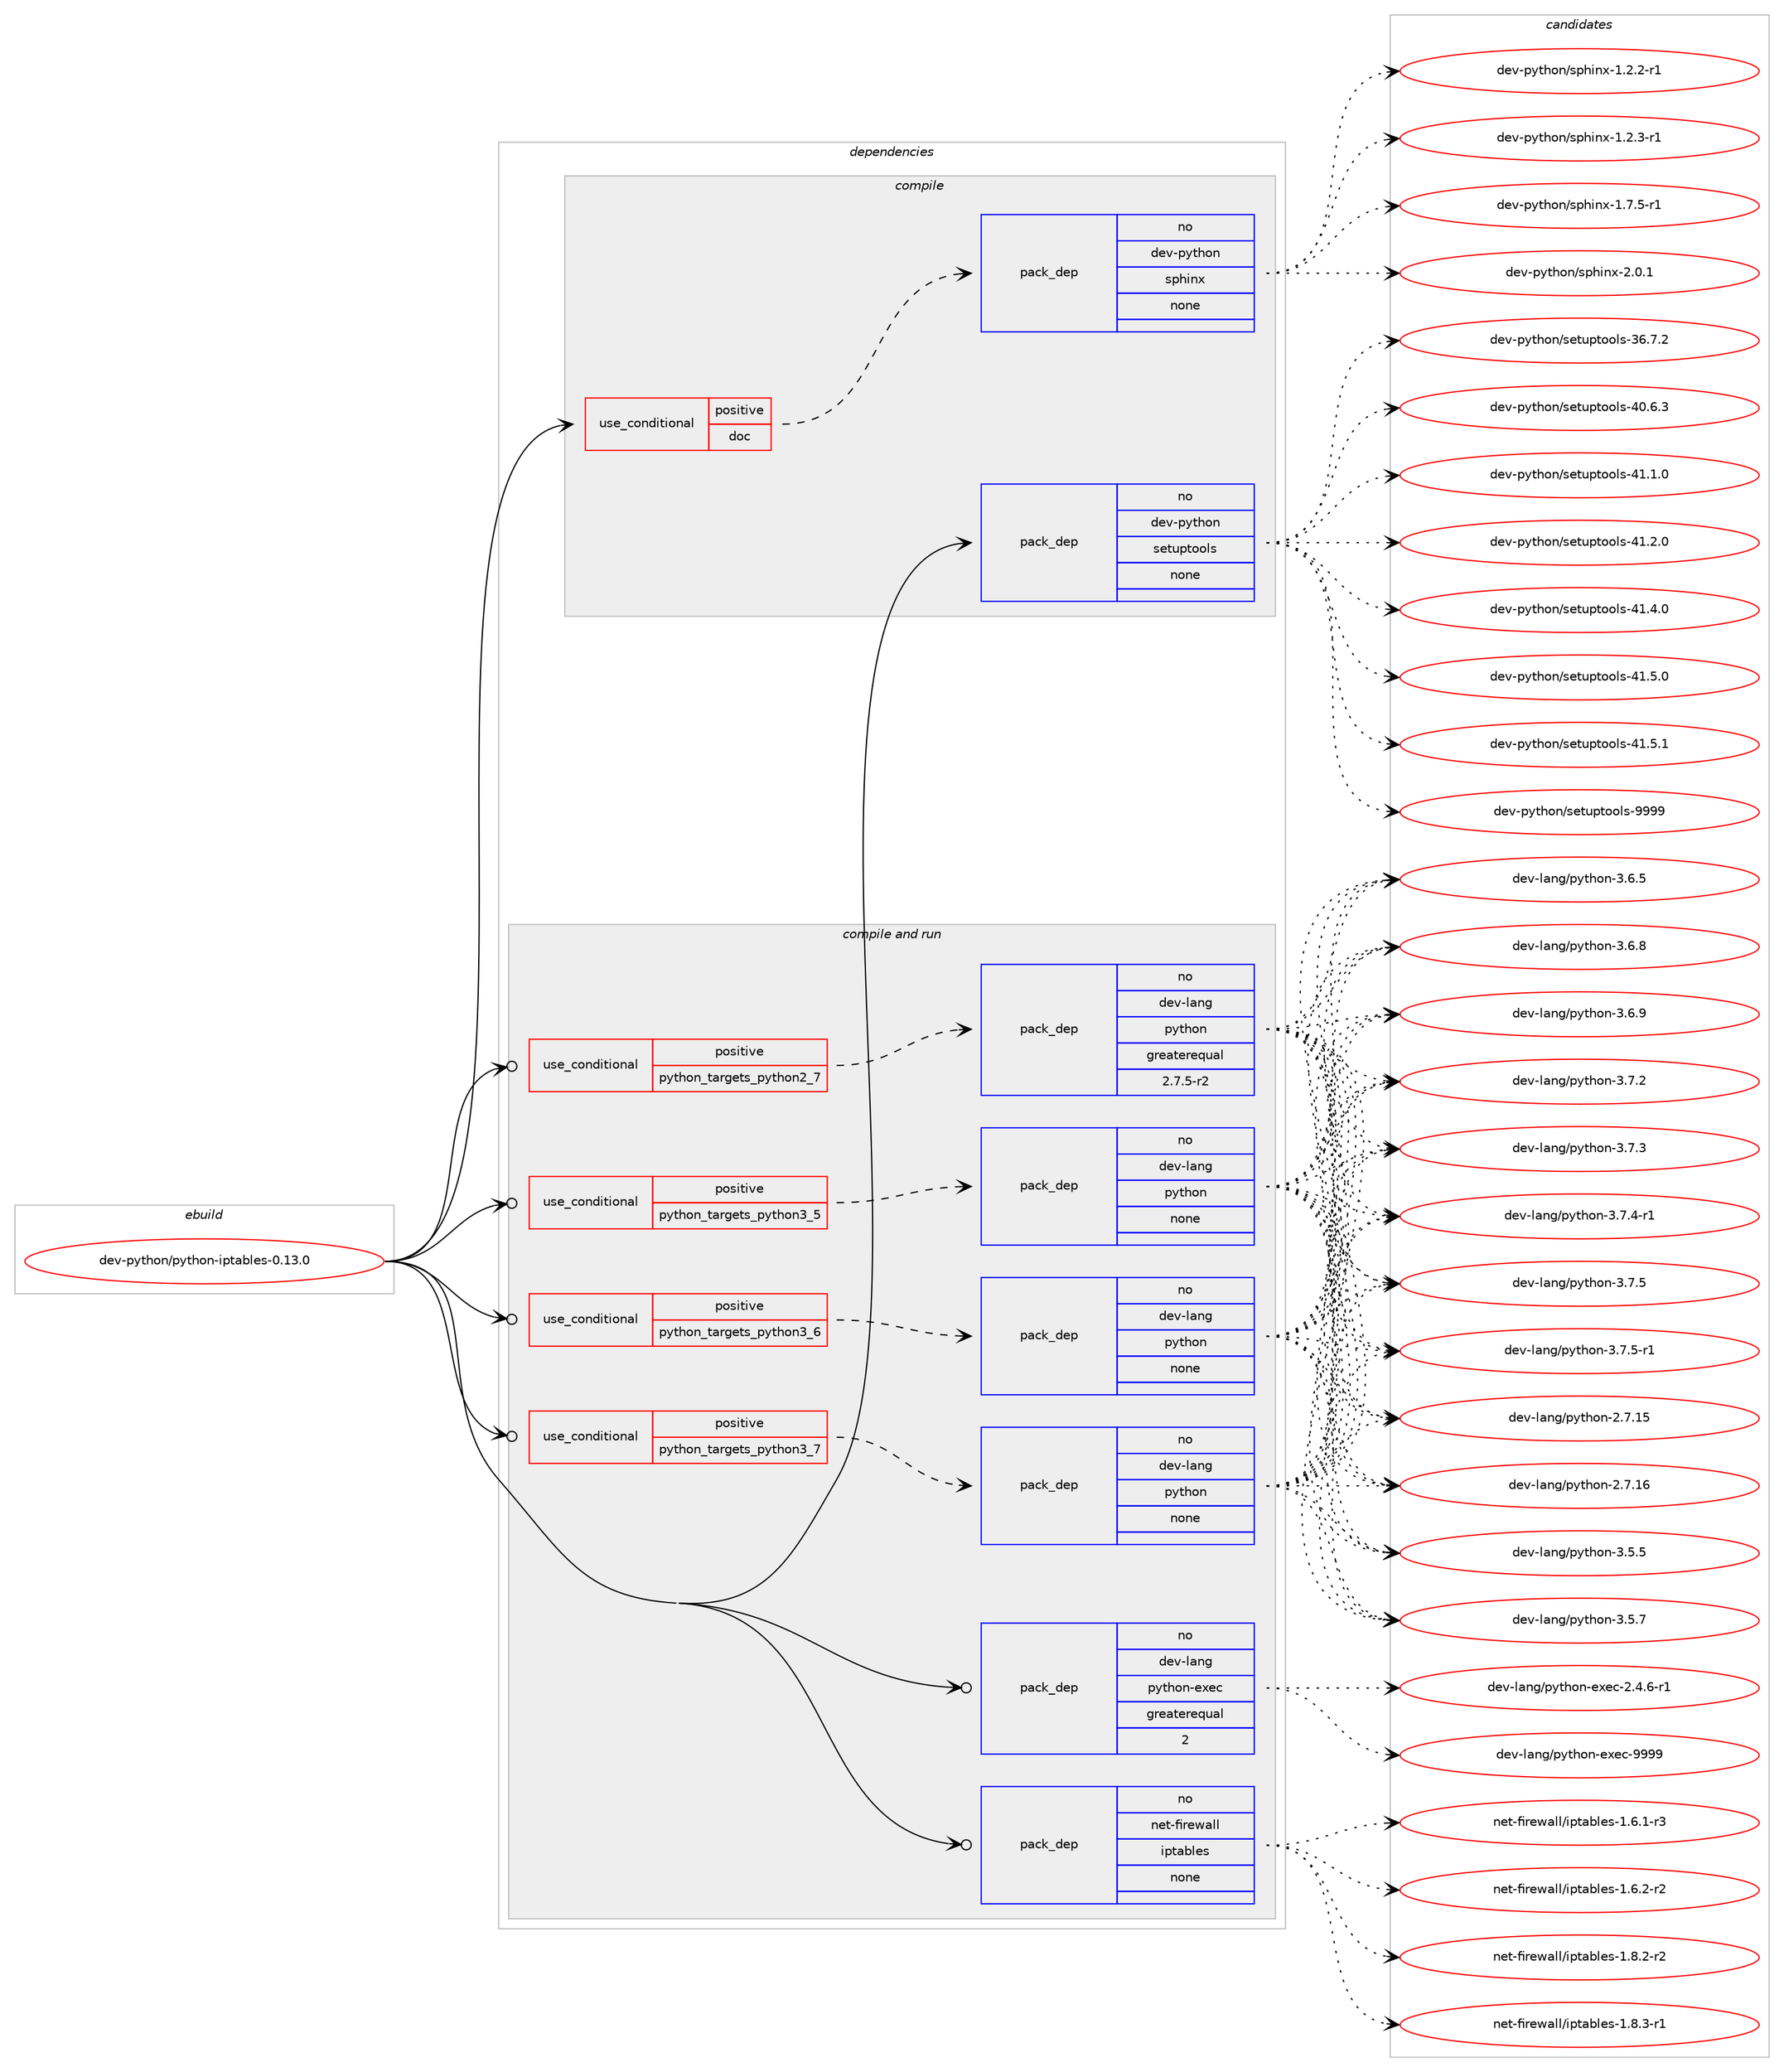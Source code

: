 digraph prolog {

# *************
# Graph options
# *************

newrank=true;
concentrate=true;
compound=true;
graph [rankdir=LR,fontname=Helvetica,fontsize=10,ranksep=1.5];#, ranksep=2.5, nodesep=0.2];
edge  [arrowhead=vee];
node  [fontname=Helvetica,fontsize=10];

# **********
# The ebuild
# **********

subgraph cluster_leftcol {
color=gray;
rank=same;
label=<<i>ebuild</i>>;
id [label="dev-python/python-iptables-0.13.0", color=red, width=4, href="../dev-python/python-iptables-0.13.0.svg"];
}

# ****************
# The dependencies
# ****************

subgraph cluster_midcol {
color=gray;
label=<<i>dependencies</i>>;
subgraph cluster_compile {
fillcolor="#eeeeee";
style=filled;
label=<<i>compile</i>>;
subgraph cond147584 {
dependency631257 [label=<<TABLE BORDER="0" CELLBORDER="1" CELLSPACING="0" CELLPADDING="4"><TR><TD ROWSPAN="3" CELLPADDING="10">use_conditional</TD></TR><TR><TD>positive</TD></TR><TR><TD>doc</TD></TR></TABLE>>, shape=none, color=red];
subgraph pack471802 {
dependency631258 [label=<<TABLE BORDER="0" CELLBORDER="1" CELLSPACING="0" CELLPADDING="4" WIDTH="220"><TR><TD ROWSPAN="6" CELLPADDING="30">pack_dep</TD></TR><TR><TD WIDTH="110">no</TD></TR><TR><TD>dev-python</TD></TR><TR><TD>sphinx</TD></TR><TR><TD>none</TD></TR><TR><TD></TD></TR></TABLE>>, shape=none, color=blue];
}
dependency631257:e -> dependency631258:w [weight=20,style="dashed",arrowhead="vee"];
}
id:e -> dependency631257:w [weight=20,style="solid",arrowhead="vee"];
subgraph pack471803 {
dependency631259 [label=<<TABLE BORDER="0" CELLBORDER="1" CELLSPACING="0" CELLPADDING="4" WIDTH="220"><TR><TD ROWSPAN="6" CELLPADDING="30">pack_dep</TD></TR><TR><TD WIDTH="110">no</TD></TR><TR><TD>dev-python</TD></TR><TR><TD>setuptools</TD></TR><TR><TD>none</TD></TR><TR><TD></TD></TR></TABLE>>, shape=none, color=blue];
}
id:e -> dependency631259:w [weight=20,style="solid",arrowhead="vee"];
}
subgraph cluster_compileandrun {
fillcolor="#eeeeee";
style=filled;
label=<<i>compile and run</i>>;
subgraph cond147585 {
dependency631260 [label=<<TABLE BORDER="0" CELLBORDER="1" CELLSPACING="0" CELLPADDING="4"><TR><TD ROWSPAN="3" CELLPADDING="10">use_conditional</TD></TR><TR><TD>positive</TD></TR><TR><TD>python_targets_python2_7</TD></TR></TABLE>>, shape=none, color=red];
subgraph pack471804 {
dependency631261 [label=<<TABLE BORDER="0" CELLBORDER="1" CELLSPACING="0" CELLPADDING="4" WIDTH="220"><TR><TD ROWSPAN="6" CELLPADDING="30">pack_dep</TD></TR><TR><TD WIDTH="110">no</TD></TR><TR><TD>dev-lang</TD></TR><TR><TD>python</TD></TR><TR><TD>greaterequal</TD></TR><TR><TD>2.7.5-r2</TD></TR></TABLE>>, shape=none, color=blue];
}
dependency631260:e -> dependency631261:w [weight=20,style="dashed",arrowhead="vee"];
}
id:e -> dependency631260:w [weight=20,style="solid",arrowhead="odotvee"];
subgraph cond147586 {
dependency631262 [label=<<TABLE BORDER="0" CELLBORDER="1" CELLSPACING="0" CELLPADDING="4"><TR><TD ROWSPAN="3" CELLPADDING="10">use_conditional</TD></TR><TR><TD>positive</TD></TR><TR><TD>python_targets_python3_5</TD></TR></TABLE>>, shape=none, color=red];
subgraph pack471805 {
dependency631263 [label=<<TABLE BORDER="0" CELLBORDER="1" CELLSPACING="0" CELLPADDING="4" WIDTH="220"><TR><TD ROWSPAN="6" CELLPADDING="30">pack_dep</TD></TR><TR><TD WIDTH="110">no</TD></TR><TR><TD>dev-lang</TD></TR><TR><TD>python</TD></TR><TR><TD>none</TD></TR><TR><TD></TD></TR></TABLE>>, shape=none, color=blue];
}
dependency631262:e -> dependency631263:w [weight=20,style="dashed",arrowhead="vee"];
}
id:e -> dependency631262:w [weight=20,style="solid",arrowhead="odotvee"];
subgraph cond147587 {
dependency631264 [label=<<TABLE BORDER="0" CELLBORDER="1" CELLSPACING="0" CELLPADDING="4"><TR><TD ROWSPAN="3" CELLPADDING="10">use_conditional</TD></TR><TR><TD>positive</TD></TR><TR><TD>python_targets_python3_6</TD></TR></TABLE>>, shape=none, color=red];
subgraph pack471806 {
dependency631265 [label=<<TABLE BORDER="0" CELLBORDER="1" CELLSPACING="0" CELLPADDING="4" WIDTH="220"><TR><TD ROWSPAN="6" CELLPADDING="30">pack_dep</TD></TR><TR><TD WIDTH="110">no</TD></TR><TR><TD>dev-lang</TD></TR><TR><TD>python</TD></TR><TR><TD>none</TD></TR><TR><TD></TD></TR></TABLE>>, shape=none, color=blue];
}
dependency631264:e -> dependency631265:w [weight=20,style="dashed",arrowhead="vee"];
}
id:e -> dependency631264:w [weight=20,style="solid",arrowhead="odotvee"];
subgraph cond147588 {
dependency631266 [label=<<TABLE BORDER="0" CELLBORDER="1" CELLSPACING="0" CELLPADDING="4"><TR><TD ROWSPAN="3" CELLPADDING="10">use_conditional</TD></TR><TR><TD>positive</TD></TR><TR><TD>python_targets_python3_7</TD></TR></TABLE>>, shape=none, color=red];
subgraph pack471807 {
dependency631267 [label=<<TABLE BORDER="0" CELLBORDER="1" CELLSPACING="0" CELLPADDING="4" WIDTH="220"><TR><TD ROWSPAN="6" CELLPADDING="30">pack_dep</TD></TR><TR><TD WIDTH="110">no</TD></TR><TR><TD>dev-lang</TD></TR><TR><TD>python</TD></TR><TR><TD>none</TD></TR><TR><TD></TD></TR></TABLE>>, shape=none, color=blue];
}
dependency631266:e -> dependency631267:w [weight=20,style="dashed",arrowhead="vee"];
}
id:e -> dependency631266:w [weight=20,style="solid",arrowhead="odotvee"];
subgraph pack471808 {
dependency631268 [label=<<TABLE BORDER="0" CELLBORDER="1" CELLSPACING="0" CELLPADDING="4" WIDTH="220"><TR><TD ROWSPAN="6" CELLPADDING="30">pack_dep</TD></TR><TR><TD WIDTH="110">no</TD></TR><TR><TD>dev-lang</TD></TR><TR><TD>python-exec</TD></TR><TR><TD>greaterequal</TD></TR><TR><TD>2</TD></TR></TABLE>>, shape=none, color=blue];
}
id:e -> dependency631268:w [weight=20,style="solid",arrowhead="odotvee"];
subgraph pack471809 {
dependency631269 [label=<<TABLE BORDER="0" CELLBORDER="1" CELLSPACING="0" CELLPADDING="4" WIDTH="220"><TR><TD ROWSPAN="6" CELLPADDING="30">pack_dep</TD></TR><TR><TD WIDTH="110">no</TD></TR><TR><TD>net-firewall</TD></TR><TR><TD>iptables</TD></TR><TR><TD>none</TD></TR><TR><TD></TD></TR></TABLE>>, shape=none, color=blue];
}
id:e -> dependency631269:w [weight=20,style="solid",arrowhead="odotvee"];
}
subgraph cluster_run {
fillcolor="#eeeeee";
style=filled;
label=<<i>run</i>>;
}
}

# **************
# The candidates
# **************

subgraph cluster_choices {
rank=same;
color=gray;
label=<<i>candidates</i>>;

subgraph choice471802 {
color=black;
nodesep=1;
choice10010111845112121116104111110471151121041051101204549465046504511449 [label="dev-python/sphinx-1.2.2-r1", color=red, width=4,href="../dev-python/sphinx-1.2.2-r1.svg"];
choice10010111845112121116104111110471151121041051101204549465046514511449 [label="dev-python/sphinx-1.2.3-r1", color=red, width=4,href="../dev-python/sphinx-1.2.3-r1.svg"];
choice10010111845112121116104111110471151121041051101204549465546534511449 [label="dev-python/sphinx-1.7.5-r1", color=red, width=4,href="../dev-python/sphinx-1.7.5-r1.svg"];
choice1001011184511212111610411111047115112104105110120455046484649 [label="dev-python/sphinx-2.0.1", color=red, width=4,href="../dev-python/sphinx-2.0.1.svg"];
dependency631258:e -> choice10010111845112121116104111110471151121041051101204549465046504511449:w [style=dotted,weight="100"];
dependency631258:e -> choice10010111845112121116104111110471151121041051101204549465046514511449:w [style=dotted,weight="100"];
dependency631258:e -> choice10010111845112121116104111110471151121041051101204549465546534511449:w [style=dotted,weight="100"];
dependency631258:e -> choice1001011184511212111610411111047115112104105110120455046484649:w [style=dotted,weight="100"];
}
subgraph choice471803 {
color=black;
nodesep=1;
choice100101118451121211161041111104711510111611711211611111110811545515446554650 [label="dev-python/setuptools-36.7.2", color=red, width=4,href="../dev-python/setuptools-36.7.2.svg"];
choice100101118451121211161041111104711510111611711211611111110811545524846544651 [label="dev-python/setuptools-40.6.3", color=red, width=4,href="../dev-python/setuptools-40.6.3.svg"];
choice100101118451121211161041111104711510111611711211611111110811545524946494648 [label="dev-python/setuptools-41.1.0", color=red, width=4,href="../dev-python/setuptools-41.1.0.svg"];
choice100101118451121211161041111104711510111611711211611111110811545524946504648 [label="dev-python/setuptools-41.2.0", color=red, width=4,href="../dev-python/setuptools-41.2.0.svg"];
choice100101118451121211161041111104711510111611711211611111110811545524946524648 [label="dev-python/setuptools-41.4.0", color=red, width=4,href="../dev-python/setuptools-41.4.0.svg"];
choice100101118451121211161041111104711510111611711211611111110811545524946534648 [label="dev-python/setuptools-41.5.0", color=red, width=4,href="../dev-python/setuptools-41.5.0.svg"];
choice100101118451121211161041111104711510111611711211611111110811545524946534649 [label="dev-python/setuptools-41.5.1", color=red, width=4,href="../dev-python/setuptools-41.5.1.svg"];
choice10010111845112121116104111110471151011161171121161111111081154557575757 [label="dev-python/setuptools-9999", color=red, width=4,href="../dev-python/setuptools-9999.svg"];
dependency631259:e -> choice100101118451121211161041111104711510111611711211611111110811545515446554650:w [style=dotted,weight="100"];
dependency631259:e -> choice100101118451121211161041111104711510111611711211611111110811545524846544651:w [style=dotted,weight="100"];
dependency631259:e -> choice100101118451121211161041111104711510111611711211611111110811545524946494648:w [style=dotted,weight="100"];
dependency631259:e -> choice100101118451121211161041111104711510111611711211611111110811545524946504648:w [style=dotted,weight="100"];
dependency631259:e -> choice100101118451121211161041111104711510111611711211611111110811545524946524648:w [style=dotted,weight="100"];
dependency631259:e -> choice100101118451121211161041111104711510111611711211611111110811545524946534648:w [style=dotted,weight="100"];
dependency631259:e -> choice100101118451121211161041111104711510111611711211611111110811545524946534649:w [style=dotted,weight="100"];
dependency631259:e -> choice10010111845112121116104111110471151011161171121161111111081154557575757:w [style=dotted,weight="100"];
}
subgraph choice471804 {
color=black;
nodesep=1;
choice10010111845108971101034711212111610411111045504655464953 [label="dev-lang/python-2.7.15", color=red, width=4,href="../dev-lang/python-2.7.15.svg"];
choice10010111845108971101034711212111610411111045504655464954 [label="dev-lang/python-2.7.16", color=red, width=4,href="../dev-lang/python-2.7.16.svg"];
choice100101118451089711010347112121116104111110455146534653 [label="dev-lang/python-3.5.5", color=red, width=4,href="../dev-lang/python-3.5.5.svg"];
choice100101118451089711010347112121116104111110455146534655 [label="dev-lang/python-3.5.7", color=red, width=4,href="../dev-lang/python-3.5.7.svg"];
choice100101118451089711010347112121116104111110455146544653 [label="dev-lang/python-3.6.5", color=red, width=4,href="../dev-lang/python-3.6.5.svg"];
choice100101118451089711010347112121116104111110455146544656 [label="dev-lang/python-3.6.8", color=red, width=4,href="../dev-lang/python-3.6.8.svg"];
choice100101118451089711010347112121116104111110455146544657 [label="dev-lang/python-3.6.9", color=red, width=4,href="../dev-lang/python-3.6.9.svg"];
choice100101118451089711010347112121116104111110455146554650 [label="dev-lang/python-3.7.2", color=red, width=4,href="../dev-lang/python-3.7.2.svg"];
choice100101118451089711010347112121116104111110455146554651 [label="dev-lang/python-3.7.3", color=red, width=4,href="../dev-lang/python-3.7.3.svg"];
choice1001011184510897110103471121211161041111104551465546524511449 [label="dev-lang/python-3.7.4-r1", color=red, width=4,href="../dev-lang/python-3.7.4-r1.svg"];
choice100101118451089711010347112121116104111110455146554653 [label="dev-lang/python-3.7.5", color=red, width=4,href="../dev-lang/python-3.7.5.svg"];
choice1001011184510897110103471121211161041111104551465546534511449 [label="dev-lang/python-3.7.5-r1", color=red, width=4,href="../dev-lang/python-3.7.5-r1.svg"];
dependency631261:e -> choice10010111845108971101034711212111610411111045504655464953:w [style=dotted,weight="100"];
dependency631261:e -> choice10010111845108971101034711212111610411111045504655464954:w [style=dotted,weight="100"];
dependency631261:e -> choice100101118451089711010347112121116104111110455146534653:w [style=dotted,weight="100"];
dependency631261:e -> choice100101118451089711010347112121116104111110455146534655:w [style=dotted,weight="100"];
dependency631261:e -> choice100101118451089711010347112121116104111110455146544653:w [style=dotted,weight="100"];
dependency631261:e -> choice100101118451089711010347112121116104111110455146544656:w [style=dotted,weight="100"];
dependency631261:e -> choice100101118451089711010347112121116104111110455146544657:w [style=dotted,weight="100"];
dependency631261:e -> choice100101118451089711010347112121116104111110455146554650:w [style=dotted,weight="100"];
dependency631261:e -> choice100101118451089711010347112121116104111110455146554651:w [style=dotted,weight="100"];
dependency631261:e -> choice1001011184510897110103471121211161041111104551465546524511449:w [style=dotted,weight="100"];
dependency631261:e -> choice100101118451089711010347112121116104111110455146554653:w [style=dotted,weight="100"];
dependency631261:e -> choice1001011184510897110103471121211161041111104551465546534511449:w [style=dotted,weight="100"];
}
subgraph choice471805 {
color=black;
nodesep=1;
choice10010111845108971101034711212111610411111045504655464953 [label="dev-lang/python-2.7.15", color=red, width=4,href="../dev-lang/python-2.7.15.svg"];
choice10010111845108971101034711212111610411111045504655464954 [label="dev-lang/python-2.7.16", color=red, width=4,href="../dev-lang/python-2.7.16.svg"];
choice100101118451089711010347112121116104111110455146534653 [label="dev-lang/python-3.5.5", color=red, width=4,href="../dev-lang/python-3.5.5.svg"];
choice100101118451089711010347112121116104111110455146534655 [label="dev-lang/python-3.5.7", color=red, width=4,href="../dev-lang/python-3.5.7.svg"];
choice100101118451089711010347112121116104111110455146544653 [label="dev-lang/python-3.6.5", color=red, width=4,href="../dev-lang/python-3.6.5.svg"];
choice100101118451089711010347112121116104111110455146544656 [label="dev-lang/python-3.6.8", color=red, width=4,href="../dev-lang/python-3.6.8.svg"];
choice100101118451089711010347112121116104111110455146544657 [label="dev-lang/python-3.6.9", color=red, width=4,href="../dev-lang/python-3.6.9.svg"];
choice100101118451089711010347112121116104111110455146554650 [label="dev-lang/python-3.7.2", color=red, width=4,href="../dev-lang/python-3.7.2.svg"];
choice100101118451089711010347112121116104111110455146554651 [label="dev-lang/python-3.7.3", color=red, width=4,href="../dev-lang/python-3.7.3.svg"];
choice1001011184510897110103471121211161041111104551465546524511449 [label="dev-lang/python-3.7.4-r1", color=red, width=4,href="../dev-lang/python-3.7.4-r1.svg"];
choice100101118451089711010347112121116104111110455146554653 [label="dev-lang/python-3.7.5", color=red, width=4,href="../dev-lang/python-3.7.5.svg"];
choice1001011184510897110103471121211161041111104551465546534511449 [label="dev-lang/python-3.7.5-r1", color=red, width=4,href="../dev-lang/python-3.7.5-r1.svg"];
dependency631263:e -> choice10010111845108971101034711212111610411111045504655464953:w [style=dotted,weight="100"];
dependency631263:e -> choice10010111845108971101034711212111610411111045504655464954:w [style=dotted,weight="100"];
dependency631263:e -> choice100101118451089711010347112121116104111110455146534653:w [style=dotted,weight="100"];
dependency631263:e -> choice100101118451089711010347112121116104111110455146534655:w [style=dotted,weight="100"];
dependency631263:e -> choice100101118451089711010347112121116104111110455146544653:w [style=dotted,weight="100"];
dependency631263:e -> choice100101118451089711010347112121116104111110455146544656:w [style=dotted,weight="100"];
dependency631263:e -> choice100101118451089711010347112121116104111110455146544657:w [style=dotted,weight="100"];
dependency631263:e -> choice100101118451089711010347112121116104111110455146554650:w [style=dotted,weight="100"];
dependency631263:e -> choice100101118451089711010347112121116104111110455146554651:w [style=dotted,weight="100"];
dependency631263:e -> choice1001011184510897110103471121211161041111104551465546524511449:w [style=dotted,weight="100"];
dependency631263:e -> choice100101118451089711010347112121116104111110455146554653:w [style=dotted,weight="100"];
dependency631263:e -> choice1001011184510897110103471121211161041111104551465546534511449:w [style=dotted,weight="100"];
}
subgraph choice471806 {
color=black;
nodesep=1;
choice10010111845108971101034711212111610411111045504655464953 [label="dev-lang/python-2.7.15", color=red, width=4,href="../dev-lang/python-2.7.15.svg"];
choice10010111845108971101034711212111610411111045504655464954 [label="dev-lang/python-2.7.16", color=red, width=4,href="../dev-lang/python-2.7.16.svg"];
choice100101118451089711010347112121116104111110455146534653 [label="dev-lang/python-3.5.5", color=red, width=4,href="../dev-lang/python-3.5.5.svg"];
choice100101118451089711010347112121116104111110455146534655 [label="dev-lang/python-3.5.7", color=red, width=4,href="../dev-lang/python-3.5.7.svg"];
choice100101118451089711010347112121116104111110455146544653 [label="dev-lang/python-3.6.5", color=red, width=4,href="../dev-lang/python-3.6.5.svg"];
choice100101118451089711010347112121116104111110455146544656 [label="dev-lang/python-3.6.8", color=red, width=4,href="../dev-lang/python-3.6.8.svg"];
choice100101118451089711010347112121116104111110455146544657 [label="dev-lang/python-3.6.9", color=red, width=4,href="../dev-lang/python-3.6.9.svg"];
choice100101118451089711010347112121116104111110455146554650 [label="dev-lang/python-3.7.2", color=red, width=4,href="../dev-lang/python-3.7.2.svg"];
choice100101118451089711010347112121116104111110455146554651 [label="dev-lang/python-3.7.3", color=red, width=4,href="../dev-lang/python-3.7.3.svg"];
choice1001011184510897110103471121211161041111104551465546524511449 [label="dev-lang/python-3.7.4-r1", color=red, width=4,href="../dev-lang/python-3.7.4-r1.svg"];
choice100101118451089711010347112121116104111110455146554653 [label="dev-lang/python-3.7.5", color=red, width=4,href="../dev-lang/python-3.7.5.svg"];
choice1001011184510897110103471121211161041111104551465546534511449 [label="dev-lang/python-3.7.5-r1", color=red, width=4,href="../dev-lang/python-3.7.5-r1.svg"];
dependency631265:e -> choice10010111845108971101034711212111610411111045504655464953:w [style=dotted,weight="100"];
dependency631265:e -> choice10010111845108971101034711212111610411111045504655464954:w [style=dotted,weight="100"];
dependency631265:e -> choice100101118451089711010347112121116104111110455146534653:w [style=dotted,weight="100"];
dependency631265:e -> choice100101118451089711010347112121116104111110455146534655:w [style=dotted,weight="100"];
dependency631265:e -> choice100101118451089711010347112121116104111110455146544653:w [style=dotted,weight="100"];
dependency631265:e -> choice100101118451089711010347112121116104111110455146544656:w [style=dotted,weight="100"];
dependency631265:e -> choice100101118451089711010347112121116104111110455146544657:w [style=dotted,weight="100"];
dependency631265:e -> choice100101118451089711010347112121116104111110455146554650:w [style=dotted,weight="100"];
dependency631265:e -> choice100101118451089711010347112121116104111110455146554651:w [style=dotted,weight="100"];
dependency631265:e -> choice1001011184510897110103471121211161041111104551465546524511449:w [style=dotted,weight="100"];
dependency631265:e -> choice100101118451089711010347112121116104111110455146554653:w [style=dotted,weight="100"];
dependency631265:e -> choice1001011184510897110103471121211161041111104551465546534511449:w [style=dotted,weight="100"];
}
subgraph choice471807 {
color=black;
nodesep=1;
choice10010111845108971101034711212111610411111045504655464953 [label="dev-lang/python-2.7.15", color=red, width=4,href="../dev-lang/python-2.7.15.svg"];
choice10010111845108971101034711212111610411111045504655464954 [label="dev-lang/python-2.7.16", color=red, width=4,href="../dev-lang/python-2.7.16.svg"];
choice100101118451089711010347112121116104111110455146534653 [label="dev-lang/python-3.5.5", color=red, width=4,href="../dev-lang/python-3.5.5.svg"];
choice100101118451089711010347112121116104111110455146534655 [label="dev-lang/python-3.5.7", color=red, width=4,href="../dev-lang/python-3.5.7.svg"];
choice100101118451089711010347112121116104111110455146544653 [label="dev-lang/python-3.6.5", color=red, width=4,href="../dev-lang/python-3.6.5.svg"];
choice100101118451089711010347112121116104111110455146544656 [label="dev-lang/python-3.6.8", color=red, width=4,href="../dev-lang/python-3.6.8.svg"];
choice100101118451089711010347112121116104111110455146544657 [label="dev-lang/python-3.6.9", color=red, width=4,href="../dev-lang/python-3.6.9.svg"];
choice100101118451089711010347112121116104111110455146554650 [label="dev-lang/python-3.7.2", color=red, width=4,href="../dev-lang/python-3.7.2.svg"];
choice100101118451089711010347112121116104111110455146554651 [label="dev-lang/python-3.7.3", color=red, width=4,href="../dev-lang/python-3.7.3.svg"];
choice1001011184510897110103471121211161041111104551465546524511449 [label="dev-lang/python-3.7.4-r1", color=red, width=4,href="../dev-lang/python-3.7.4-r1.svg"];
choice100101118451089711010347112121116104111110455146554653 [label="dev-lang/python-3.7.5", color=red, width=4,href="../dev-lang/python-3.7.5.svg"];
choice1001011184510897110103471121211161041111104551465546534511449 [label="dev-lang/python-3.7.5-r1", color=red, width=4,href="../dev-lang/python-3.7.5-r1.svg"];
dependency631267:e -> choice10010111845108971101034711212111610411111045504655464953:w [style=dotted,weight="100"];
dependency631267:e -> choice10010111845108971101034711212111610411111045504655464954:w [style=dotted,weight="100"];
dependency631267:e -> choice100101118451089711010347112121116104111110455146534653:w [style=dotted,weight="100"];
dependency631267:e -> choice100101118451089711010347112121116104111110455146534655:w [style=dotted,weight="100"];
dependency631267:e -> choice100101118451089711010347112121116104111110455146544653:w [style=dotted,weight="100"];
dependency631267:e -> choice100101118451089711010347112121116104111110455146544656:w [style=dotted,weight="100"];
dependency631267:e -> choice100101118451089711010347112121116104111110455146544657:w [style=dotted,weight="100"];
dependency631267:e -> choice100101118451089711010347112121116104111110455146554650:w [style=dotted,weight="100"];
dependency631267:e -> choice100101118451089711010347112121116104111110455146554651:w [style=dotted,weight="100"];
dependency631267:e -> choice1001011184510897110103471121211161041111104551465546524511449:w [style=dotted,weight="100"];
dependency631267:e -> choice100101118451089711010347112121116104111110455146554653:w [style=dotted,weight="100"];
dependency631267:e -> choice1001011184510897110103471121211161041111104551465546534511449:w [style=dotted,weight="100"];
}
subgraph choice471808 {
color=black;
nodesep=1;
choice10010111845108971101034711212111610411111045101120101994550465246544511449 [label="dev-lang/python-exec-2.4.6-r1", color=red, width=4,href="../dev-lang/python-exec-2.4.6-r1.svg"];
choice10010111845108971101034711212111610411111045101120101994557575757 [label="dev-lang/python-exec-9999", color=red, width=4,href="../dev-lang/python-exec-9999.svg"];
dependency631268:e -> choice10010111845108971101034711212111610411111045101120101994550465246544511449:w [style=dotted,weight="100"];
dependency631268:e -> choice10010111845108971101034711212111610411111045101120101994557575757:w [style=dotted,weight="100"];
}
subgraph choice471809 {
color=black;
nodesep=1;
choice11010111645102105114101119971081084710511211697981081011154549465446494511451 [label="net-firewall/iptables-1.6.1-r3", color=red, width=4,href="../net-firewall/iptables-1.6.1-r3.svg"];
choice11010111645102105114101119971081084710511211697981081011154549465446504511450 [label="net-firewall/iptables-1.6.2-r2", color=red, width=4,href="../net-firewall/iptables-1.6.2-r2.svg"];
choice11010111645102105114101119971081084710511211697981081011154549465646504511450 [label="net-firewall/iptables-1.8.2-r2", color=red, width=4,href="../net-firewall/iptables-1.8.2-r2.svg"];
choice11010111645102105114101119971081084710511211697981081011154549465646514511449 [label="net-firewall/iptables-1.8.3-r1", color=red, width=4,href="../net-firewall/iptables-1.8.3-r1.svg"];
dependency631269:e -> choice11010111645102105114101119971081084710511211697981081011154549465446494511451:w [style=dotted,weight="100"];
dependency631269:e -> choice11010111645102105114101119971081084710511211697981081011154549465446504511450:w [style=dotted,weight="100"];
dependency631269:e -> choice11010111645102105114101119971081084710511211697981081011154549465646504511450:w [style=dotted,weight="100"];
dependency631269:e -> choice11010111645102105114101119971081084710511211697981081011154549465646514511449:w [style=dotted,weight="100"];
}
}

}
